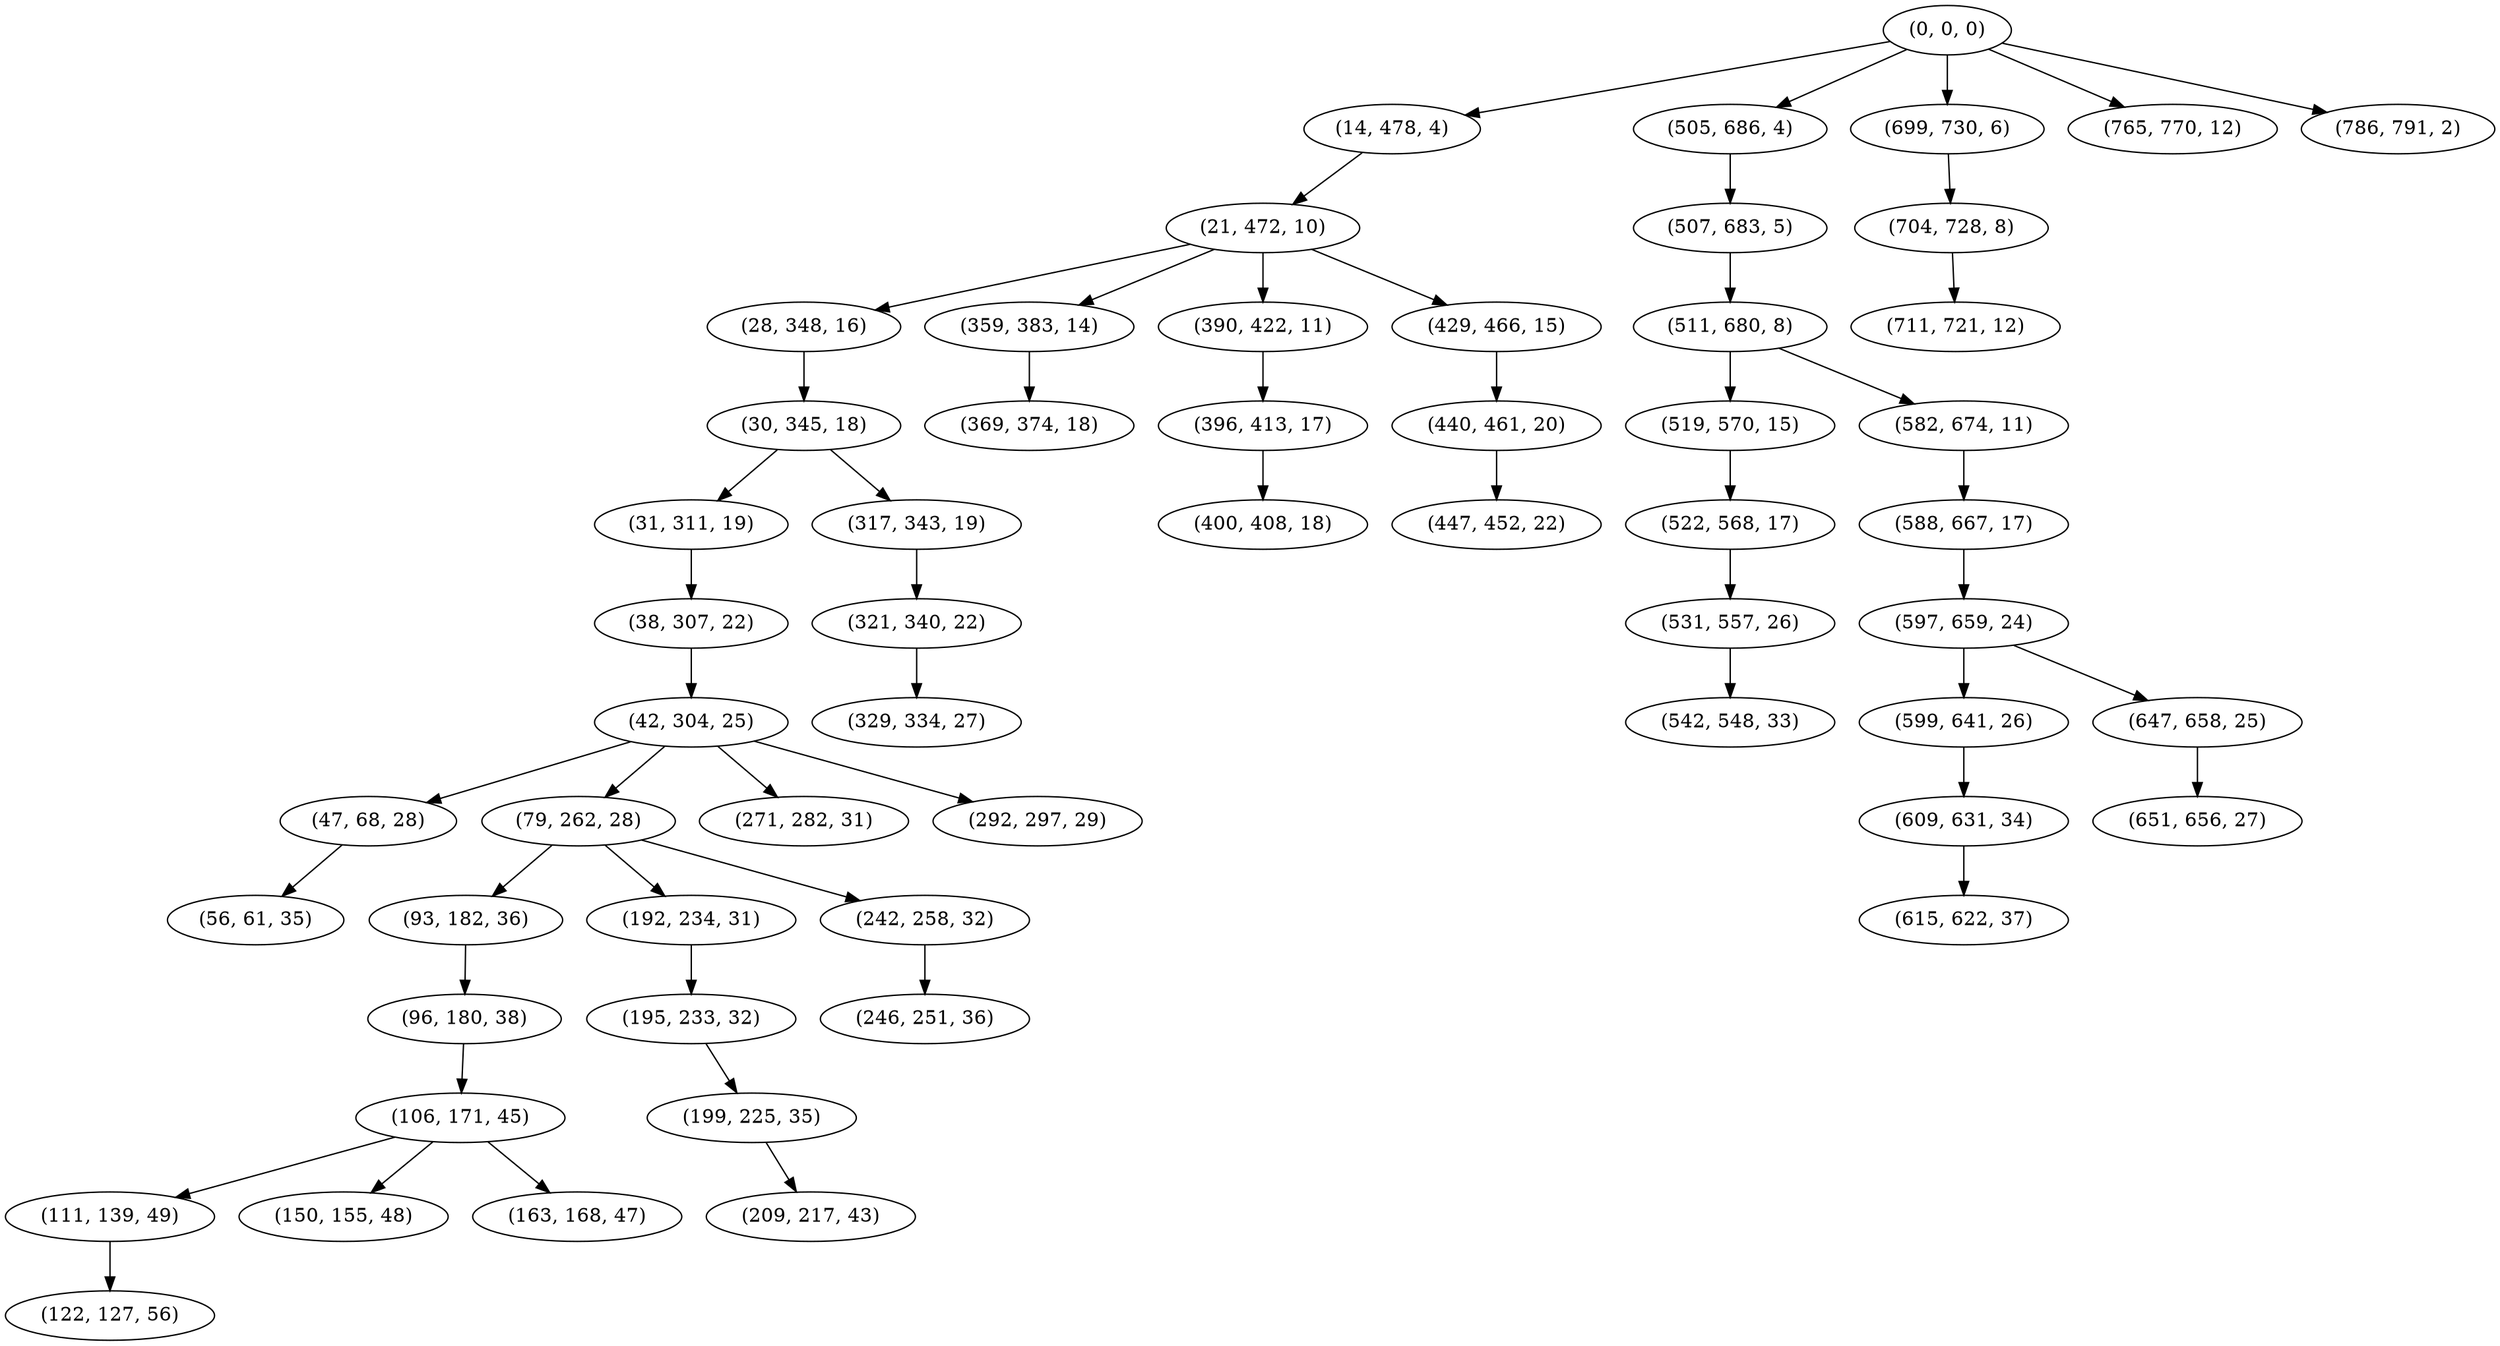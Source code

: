 digraph tree {
    "(0, 0, 0)";
    "(14, 478, 4)";
    "(21, 472, 10)";
    "(28, 348, 16)";
    "(30, 345, 18)";
    "(31, 311, 19)";
    "(38, 307, 22)";
    "(42, 304, 25)";
    "(47, 68, 28)";
    "(56, 61, 35)";
    "(79, 262, 28)";
    "(93, 182, 36)";
    "(96, 180, 38)";
    "(106, 171, 45)";
    "(111, 139, 49)";
    "(122, 127, 56)";
    "(150, 155, 48)";
    "(163, 168, 47)";
    "(192, 234, 31)";
    "(195, 233, 32)";
    "(199, 225, 35)";
    "(209, 217, 43)";
    "(242, 258, 32)";
    "(246, 251, 36)";
    "(271, 282, 31)";
    "(292, 297, 29)";
    "(317, 343, 19)";
    "(321, 340, 22)";
    "(329, 334, 27)";
    "(359, 383, 14)";
    "(369, 374, 18)";
    "(390, 422, 11)";
    "(396, 413, 17)";
    "(400, 408, 18)";
    "(429, 466, 15)";
    "(440, 461, 20)";
    "(447, 452, 22)";
    "(505, 686, 4)";
    "(507, 683, 5)";
    "(511, 680, 8)";
    "(519, 570, 15)";
    "(522, 568, 17)";
    "(531, 557, 26)";
    "(542, 548, 33)";
    "(582, 674, 11)";
    "(588, 667, 17)";
    "(597, 659, 24)";
    "(599, 641, 26)";
    "(609, 631, 34)";
    "(615, 622, 37)";
    "(647, 658, 25)";
    "(651, 656, 27)";
    "(699, 730, 6)";
    "(704, 728, 8)";
    "(711, 721, 12)";
    "(765, 770, 12)";
    "(786, 791, 2)";
    "(0, 0, 0)" -> "(14, 478, 4)";
    "(0, 0, 0)" -> "(505, 686, 4)";
    "(0, 0, 0)" -> "(699, 730, 6)";
    "(0, 0, 0)" -> "(765, 770, 12)";
    "(0, 0, 0)" -> "(786, 791, 2)";
    "(14, 478, 4)" -> "(21, 472, 10)";
    "(21, 472, 10)" -> "(28, 348, 16)";
    "(21, 472, 10)" -> "(359, 383, 14)";
    "(21, 472, 10)" -> "(390, 422, 11)";
    "(21, 472, 10)" -> "(429, 466, 15)";
    "(28, 348, 16)" -> "(30, 345, 18)";
    "(30, 345, 18)" -> "(31, 311, 19)";
    "(30, 345, 18)" -> "(317, 343, 19)";
    "(31, 311, 19)" -> "(38, 307, 22)";
    "(38, 307, 22)" -> "(42, 304, 25)";
    "(42, 304, 25)" -> "(47, 68, 28)";
    "(42, 304, 25)" -> "(79, 262, 28)";
    "(42, 304, 25)" -> "(271, 282, 31)";
    "(42, 304, 25)" -> "(292, 297, 29)";
    "(47, 68, 28)" -> "(56, 61, 35)";
    "(79, 262, 28)" -> "(93, 182, 36)";
    "(79, 262, 28)" -> "(192, 234, 31)";
    "(79, 262, 28)" -> "(242, 258, 32)";
    "(93, 182, 36)" -> "(96, 180, 38)";
    "(96, 180, 38)" -> "(106, 171, 45)";
    "(106, 171, 45)" -> "(111, 139, 49)";
    "(106, 171, 45)" -> "(150, 155, 48)";
    "(106, 171, 45)" -> "(163, 168, 47)";
    "(111, 139, 49)" -> "(122, 127, 56)";
    "(192, 234, 31)" -> "(195, 233, 32)";
    "(195, 233, 32)" -> "(199, 225, 35)";
    "(199, 225, 35)" -> "(209, 217, 43)";
    "(242, 258, 32)" -> "(246, 251, 36)";
    "(317, 343, 19)" -> "(321, 340, 22)";
    "(321, 340, 22)" -> "(329, 334, 27)";
    "(359, 383, 14)" -> "(369, 374, 18)";
    "(390, 422, 11)" -> "(396, 413, 17)";
    "(396, 413, 17)" -> "(400, 408, 18)";
    "(429, 466, 15)" -> "(440, 461, 20)";
    "(440, 461, 20)" -> "(447, 452, 22)";
    "(505, 686, 4)" -> "(507, 683, 5)";
    "(507, 683, 5)" -> "(511, 680, 8)";
    "(511, 680, 8)" -> "(519, 570, 15)";
    "(511, 680, 8)" -> "(582, 674, 11)";
    "(519, 570, 15)" -> "(522, 568, 17)";
    "(522, 568, 17)" -> "(531, 557, 26)";
    "(531, 557, 26)" -> "(542, 548, 33)";
    "(582, 674, 11)" -> "(588, 667, 17)";
    "(588, 667, 17)" -> "(597, 659, 24)";
    "(597, 659, 24)" -> "(599, 641, 26)";
    "(597, 659, 24)" -> "(647, 658, 25)";
    "(599, 641, 26)" -> "(609, 631, 34)";
    "(609, 631, 34)" -> "(615, 622, 37)";
    "(647, 658, 25)" -> "(651, 656, 27)";
    "(699, 730, 6)" -> "(704, 728, 8)";
    "(704, 728, 8)" -> "(711, 721, 12)";
}
